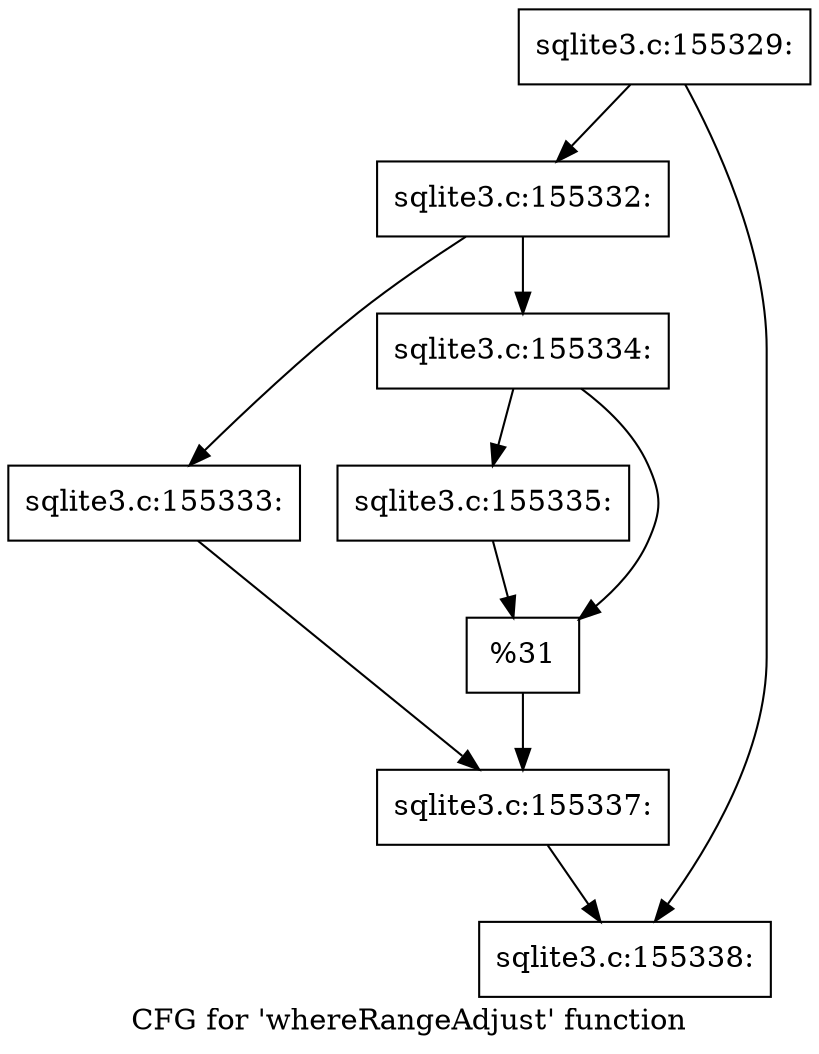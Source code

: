 digraph "CFG for 'whereRangeAdjust' function" {
	label="CFG for 'whereRangeAdjust' function";

	Node0x55c0f97ebd70 [shape=record,label="{sqlite3.c:155329:}"];
	Node0x55c0f97ebd70 -> Node0x55c0f97fcc70;
	Node0x55c0f97ebd70 -> Node0x55c0f97fccc0;
	Node0x55c0f97fcc70 [shape=record,label="{sqlite3.c:155332:}"];
	Node0x55c0f97fcc70 -> Node0x55c0f97fcf90;
	Node0x55c0f97fcc70 -> Node0x55c0f97fd030;
	Node0x55c0f97fcf90 [shape=record,label="{sqlite3.c:155333:}"];
	Node0x55c0f97fcf90 -> Node0x55c0f97fcfe0;
	Node0x55c0f97fd030 [shape=record,label="{sqlite3.c:155334:}"];
	Node0x55c0f97fd030 -> Node0x55c0f97fdbb0;
	Node0x55c0f97fd030 -> Node0x55c0f97fdc00;
	Node0x55c0f97fdbb0 [shape=record,label="{sqlite3.c:155335:}"];
	Node0x55c0f97fdbb0 -> Node0x55c0f97fdc00;
	Node0x55c0f97fdc00 [shape=record,label="{%31}"];
	Node0x55c0f97fdc00 -> Node0x55c0f97fcfe0;
	Node0x55c0f97fcfe0 [shape=record,label="{sqlite3.c:155337:}"];
	Node0x55c0f97fcfe0 -> Node0x55c0f97fccc0;
	Node0x55c0f97fccc0 [shape=record,label="{sqlite3.c:155338:}"];
}
